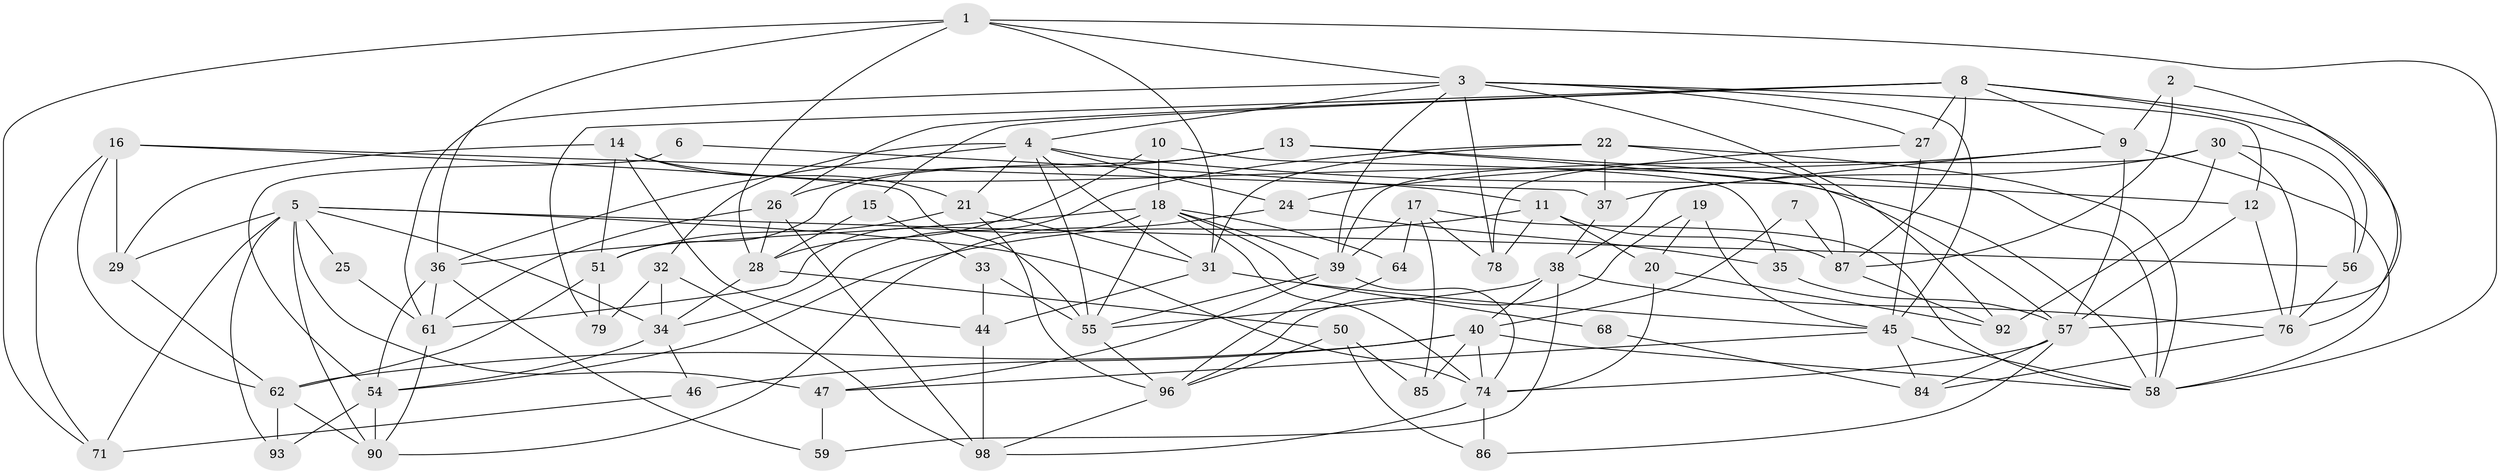 // original degree distribution, {3: 0.28703703703703703, 6: 0.05555555555555555, 5: 0.2037037037037037, 2: 0.10185185185185185, 7: 0.046296296296296294, 4: 0.2962962962962963, 8: 0.009259259259259259}
// Generated by graph-tools (version 1.1) at 2025/42/03/06/25 10:42:01]
// undirected, 69 vertices, 169 edges
graph export_dot {
graph [start="1"]
  node [color=gray90,style=filled];
  1 [super="+53"];
  2;
  3 [super="+99"];
  4 [super="+77"];
  5 [super="+48"];
  6;
  7;
  8 [super="+73"];
  9 [super="+80"];
  10;
  11 [super="+49"];
  12;
  13 [super="+41"];
  14 [super="+102"];
  15;
  16 [super="+94"];
  17 [super="+43"];
  18 [super="+23"];
  19;
  20 [super="+60"];
  21;
  22 [super="+42"];
  24 [super="+52"];
  25;
  26 [super="+103"];
  27;
  28 [super="+83"];
  29 [super="+75"];
  30 [super="+63"];
  31 [super="+104"];
  32 [super="+105"];
  33;
  34;
  35;
  36 [super="+91"];
  37;
  38 [super="+69"];
  39 [super="+82"];
  40 [super="+101"];
  44;
  45 [super="+65"];
  46;
  47;
  50;
  51 [super="+88"];
  54 [super="+72"];
  55 [super="+100"];
  56;
  57 [super="+97"];
  58 [super="+66"];
  59;
  61 [super="+70"];
  62 [super="+67"];
  64;
  68;
  71;
  74 [super="+89"];
  76 [super="+81"];
  78;
  79;
  84;
  85 [super="+95"];
  86;
  87 [super="+107"];
  90;
  92;
  93;
  96 [super="+108"];
  98 [super="+106"];
  1 -- 71;
  1 -- 28;
  1 -- 31;
  1 -- 58;
  1 -- 3;
  1 -- 36;
  2 -- 9;
  2 -- 57;
  2 -- 87;
  3 -- 12;
  3 -- 61;
  3 -- 78;
  3 -- 45;
  3 -- 39;
  3 -- 27;
  3 -- 92;
  3 -- 4;
  4 -- 12;
  4 -- 32;
  4 -- 55;
  4 -- 24;
  4 -- 21;
  4 -- 31;
  4 -- 36;
  5 -- 34;
  5 -- 74;
  5 -- 71;
  5 -- 47;
  5 -- 56;
  5 -- 25;
  5 -- 90;
  5 -- 93;
  5 -- 29;
  6 -- 11;
  6 -- 54;
  7 -- 40;
  7 -- 87;
  8 -- 15;
  8 -- 27;
  8 -- 79;
  8 -- 87;
  8 -- 9;
  8 -- 56;
  8 -- 26;
  8 -- 76;
  9 -- 58;
  9 -- 38;
  9 -- 24;
  9 -- 57;
  10 -- 35;
  10 -- 28;
  10 -- 18;
  11 -- 78;
  11 -- 54;
  11 -- 87;
  11 -- 20;
  12 -- 76;
  12 -- 57;
  13 -- 51;
  13 -- 58 [weight=2];
  13 -- 57;
  13 -- 26;
  14 -- 44;
  14 -- 21;
  14 -- 29;
  14 -- 58;
  14 -- 51;
  15 -- 33;
  15 -- 28;
  16 -- 62;
  16 -- 55;
  16 -- 37;
  16 -- 71;
  16 -- 29;
  17 -- 58;
  17 -- 64;
  17 -- 85;
  17 -- 78;
  17 -- 39;
  18 -- 64;
  18 -- 55;
  18 -- 34;
  18 -- 68;
  18 -- 74;
  18 -- 39;
  18 -- 36;
  19 -- 96;
  19 -- 45;
  19 -- 20;
  20 -- 92;
  20 -- 74;
  21 -- 96;
  21 -- 51;
  21 -- 31;
  22 -- 87;
  22 -- 37 [weight=2];
  22 -- 58;
  22 -- 61;
  22 -- 31;
  24 -- 90;
  24 -- 35;
  25 -- 61;
  26 -- 98;
  26 -- 28;
  26 -- 61;
  27 -- 45;
  27 -- 78;
  28 -- 50;
  28 -- 34;
  29 -- 62;
  30 -- 37;
  30 -- 56;
  30 -- 92;
  30 -- 39;
  30 -- 76;
  31 -- 44;
  31 -- 45;
  32 -- 34;
  32 -- 79;
  32 -- 98;
  33 -- 44;
  33 -- 55;
  34 -- 46;
  34 -- 54 [weight=2];
  35 -- 57;
  36 -- 59;
  36 -- 61;
  36 -- 54;
  37 -- 38;
  38 -- 59;
  38 -- 55;
  38 -- 40;
  38 -- 76;
  39 -- 47;
  39 -- 55;
  39 -- 74;
  40 -- 58;
  40 -- 46 [weight=2];
  40 -- 74;
  40 -- 62;
  40 -- 85;
  44 -- 98;
  45 -- 47;
  45 -- 58;
  45 -- 84;
  46 -- 71;
  47 -- 59;
  50 -- 85;
  50 -- 86;
  50 -- 96;
  51 -- 62;
  51 -- 79;
  54 -- 90;
  54 -- 93;
  55 -- 96;
  56 -- 76;
  57 -- 86;
  57 -- 84;
  57 -- 74;
  61 -- 90;
  62 -- 93;
  62 -- 90;
  64 -- 96;
  68 -- 84;
  74 -- 98;
  74 -- 86;
  76 -- 84;
  87 -- 92;
  96 -- 98;
}
